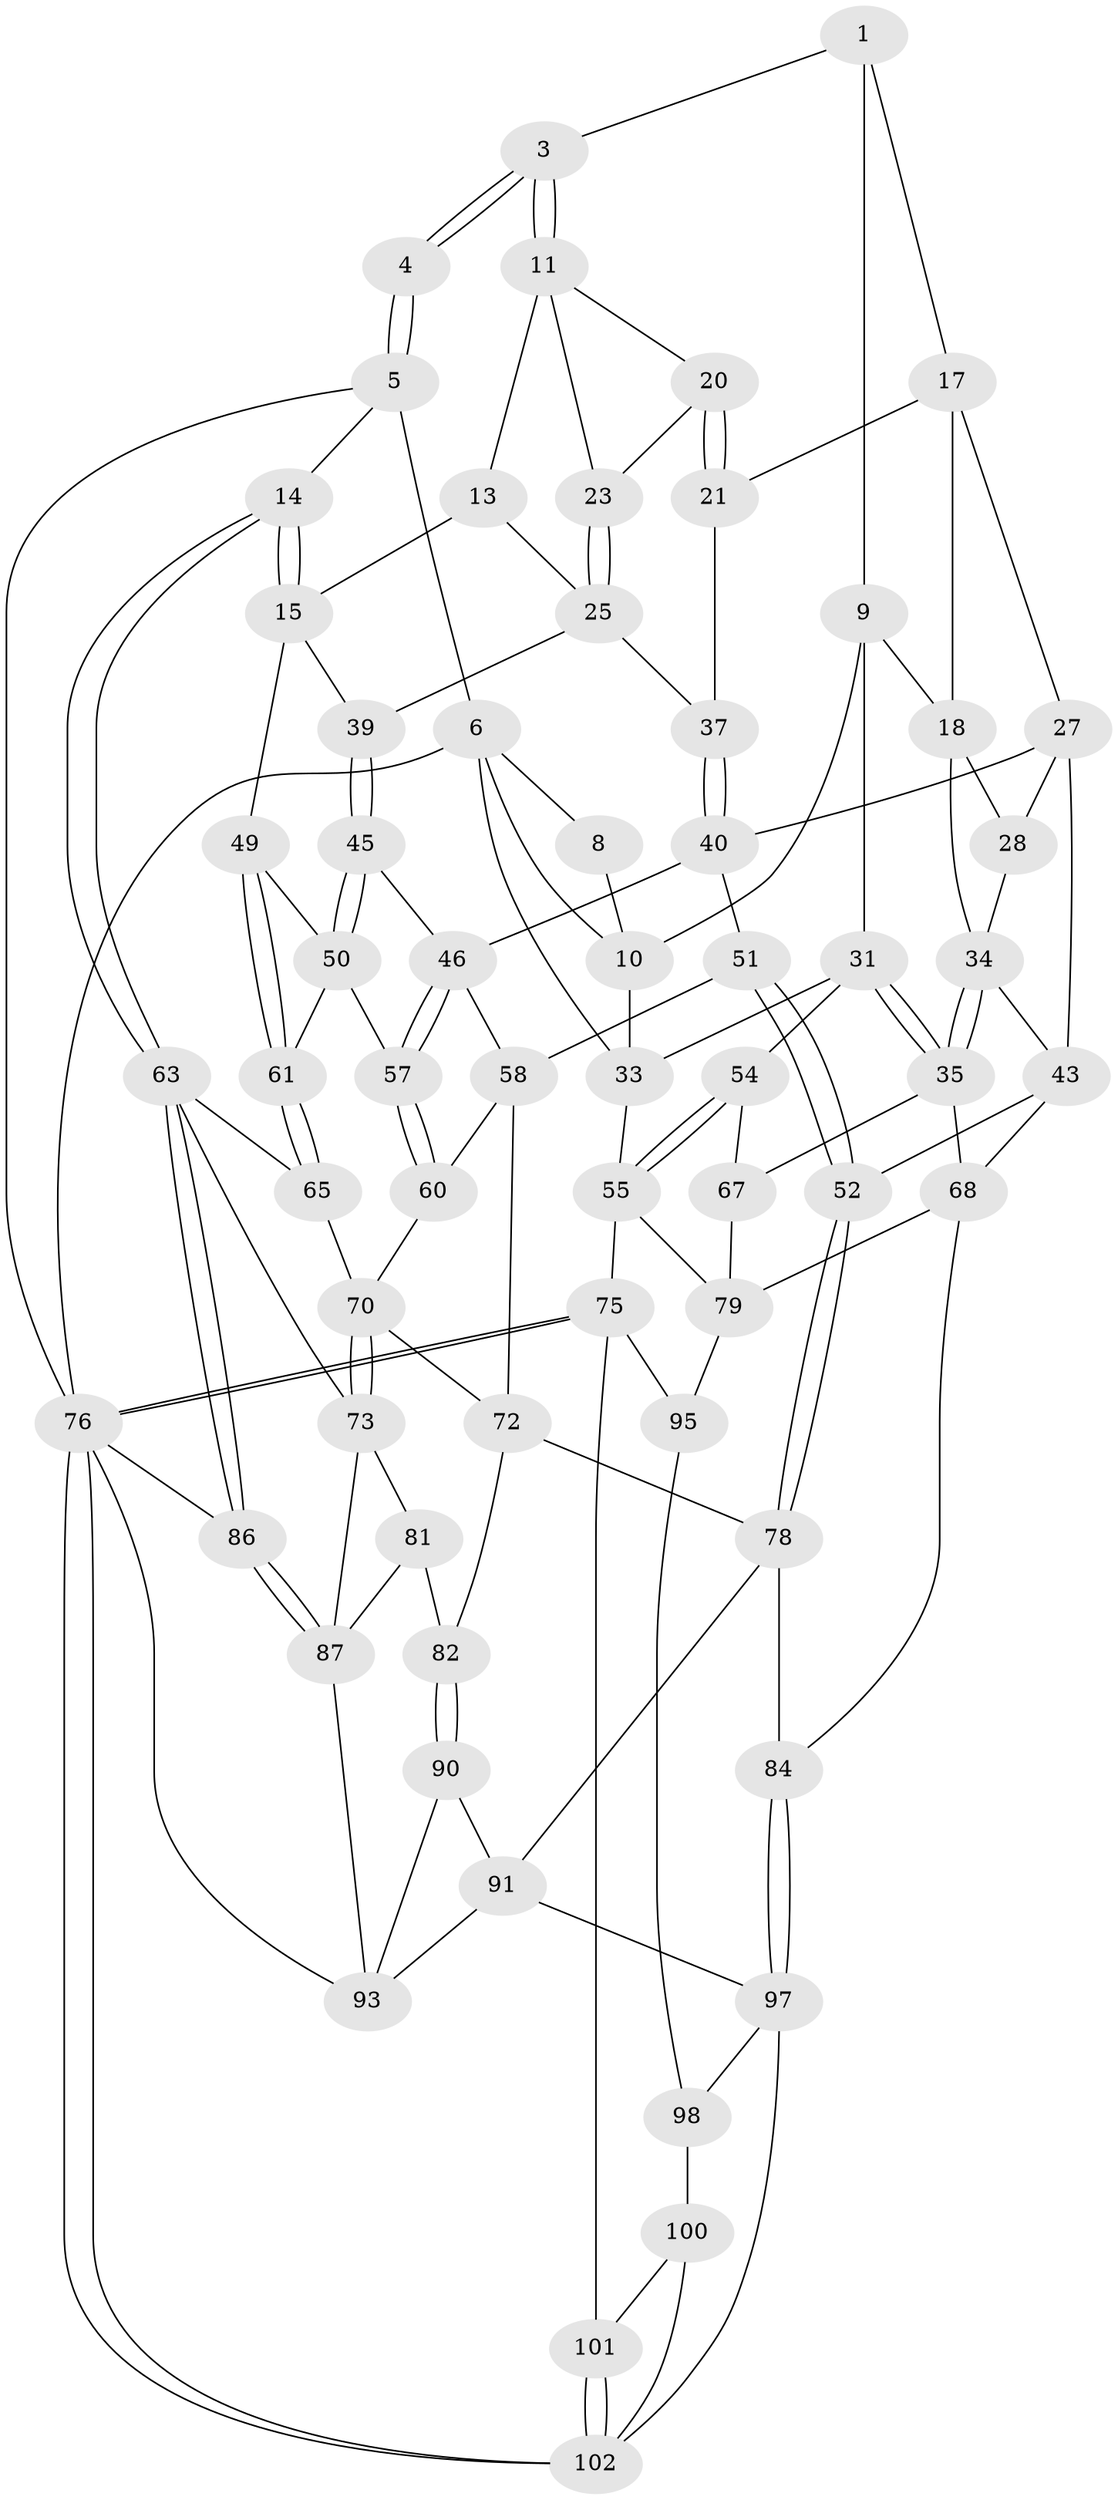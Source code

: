 // original degree distribution, {3: 0.02830188679245283, 5: 0.5754716981132075, 4: 0.19811320754716982, 6: 0.19811320754716982}
// Generated by graph-tools (version 1.1) at 2025/42/03/06/25 10:42:36]
// undirected, 65 vertices, 142 edges
graph export_dot {
graph [start="1"]
  node [color=gray90,style=filled];
  1 [pos="+0.23622866873223808+0",super="+2"];
  3 [pos="+0.5121999009813809+0"];
  4 [pos="+0.9311949279067826+0"];
  5 [pos="+1+0"];
  6 [pos="+0+0",super="+7"];
  8 [pos="+0+0"];
  9 [pos="+0.21283316601519411+0.05786773542567582",super="+19"];
  10 [pos="+0.15687012342796072+0.1706356749353098",super="+30"];
  11 [pos="+0.6338256574103799+0.05859172682092651",super="+12"];
  13 [pos="+0.8652751886793852+0",super="+16"];
  14 [pos="+1+0.32068670295851115"];
  15 [pos="+1+0.28384807114951743",super="+38"];
  17 [pos="+0.4243565592308612+0.09629874206672767",super="+22"];
  18 [pos="+0.4201130996270367+0.10126829568331168",super="+29"];
  20 [pos="+0.6100020068898331+0.16622147108747892",super="+24"];
  21 [pos="+0.5162700988037167+0.20141246288793263",super="+26"];
  23 [pos="+0.7620931707289097+0.15160233377863996"];
  25 [pos="+0.7702336433453221+0.16845902035599628",super="+36"];
  27 [pos="+0.5116614383669683+0.25348078669382584",super="+41"];
  28 [pos="+0.4709937201481497+0.27041756241129544"];
  31 [pos="+0.20064542673658184+0.2879726502784266",super="+32"];
  33 [pos="+0.15050541015948354+0.2520576081908255",super="+44"];
  34 [pos="+0.3259595207432357+0.34956031947870336",super="+42"];
  35 [pos="+0.2790273109149897+0.39089128782619365",super="+66"];
  37 [pos="+0.6581477355170811+0.30060695459581627"];
  39 [pos="+0.830242906188454+0.3036543297353977"];
  40 [pos="+0.6539344073468804+0.3110818570775854",super="+48"];
  43 [pos="+0.552853693595131+0.368202059324353",super="+53"];
  45 [pos="+0.7498268191251738+0.37342754318090776"];
  46 [pos="+0.7409235300149565+0.3767346734650317",super="+47"];
  49 [pos="+0.8402827396839927+0.4006302355300143"];
  50 [pos="+0.8031402516575895+0.41119294594643635",super="+56"];
  51 [pos="+0.6259709482215379+0.49907869949688605"];
  52 [pos="+0.5413942587989282+0.49352642821184367"];
  54 [pos="+0.052424680939617246+0.3896120161534504"];
  55 [pos="+0+0.35499535927215053",super="+74"];
  57 [pos="+0.766150594971968+0.4435556043395009"];
  58 [pos="+0.7024462680691125+0.4477802634382406",super="+59"];
  60 [pos="+0.743773076040041+0.4595621823483182"];
  61 [pos="+0.8563401936811654+0.4377159615989159",super="+62"];
  63 [pos="+1+0.40837914121531166",super="+64"];
  65 [pos="+0.8640032478578914+0.4461221351680302",super="+69"];
  67 [pos="+0.09348874576280398+0.5059293483870628"];
  68 [pos="+0.33179715918766256+0.5371672261075995",super="+85"];
  70 [pos="+0.8068456436022303+0.5257472732979602",super="+71"];
  72 [pos="+0.7234282053981858+0.5704503185935738",super="+77"];
  73 [pos="+0.8797782361692987+0.5636859329071362",super="+80"];
  75 [pos="+0+0.7042505475080315",super="+96"];
  76 [pos="+0+1",super="+88"];
  78 [pos="+0.5984490090638208+0.6544907053144432",super="+83"];
  79 [pos="+0.010710359907644061+0.5511531734261906",super="+89"];
  81 [pos="+0.8086557232657137+0.7018076568202002"];
  82 [pos="+0.7786282985280721+0.7117869665409322"];
  84 [pos="+0.3395405335021457+0.7068223389207472"];
  86 [pos="+1+0.5559781207182917"];
  87 [pos="+0.9662510021585563+0.6583173396087358",super="+92"];
  90 [pos="+0.7145080770587108+0.8155139665645478"];
  91 [pos="+0.6070662672074159+0.8114749026752427",super="+103"];
  93 [pos="+1+1",super="+94"];
  95 [pos="+0.14850320514382834+0.7499969475157274"];
  97 [pos="+0.3287177927940122+0.9168944704465879",super="+104"];
  98 [pos="+0.1898979098397182+0.903288553551403",super="+99"];
  100 [pos="+0.12794495243330947+0.90653001722261",super="+105"];
  101 [pos="+0.08987705179768268+0.8508817175322781"];
  102 [pos="+0+1",super="+106"];
  1 -- 9;
  1 -- 3;
  1 -- 17;
  3 -- 4;
  3 -- 4;
  3 -- 11;
  3 -- 11;
  4 -- 5;
  4 -- 5;
  5 -- 6;
  5 -- 14;
  5 -- 76;
  6 -- 76;
  6 -- 8;
  6 -- 33;
  6 -- 10;
  8 -- 10;
  9 -- 10;
  9 -- 18;
  9 -- 31;
  10 -- 33;
  11 -- 20;
  11 -- 13;
  11 -- 23;
  13 -- 25;
  13 -- 15;
  14 -- 15;
  14 -- 15;
  14 -- 63;
  14 -- 63;
  15 -- 49;
  15 -- 39;
  17 -- 18;
  17 -- 27;
  17 -- 21;
  18 -- 28;
  18 -- 34;
  20 -- 21 [weight=2];
  20 -- 21;
  20 -- 23;
  21 -- 37;
  23 -- 25;
  23 -- 25;
  25 -- 37;
  25 -- 39;
  27 -- 28;
  27 -- 40;
  27 -- 43;
  28 -- 34;
  31 -- 35;
  31 -- 35;
  31 -- 33;
  31 -- 54;
  33 -- 55;
  34 -- 35;
  34 -- 35;
  34 -- 43;
  35 -- 67;
  35 -- 68;
  37 -- 40;
  37 -- 40;
  39 -- 45;
  39 -- 45;
  40 -- 51;
  40 -- 46;
  43 -- 52;
  43 -- 68;
  45 -- 46;
  45 -- 50;
  45 -- 50;
  46 -- 57;
  46 -- 57;
  46 -- 58;
  49 -- 50;
  49 -- 61;
  49 -- 61;
  50 -- 57;
  50 -- 61;
  51 -- 52;
  51 -- 52;
  51 -- 58;
  52 -- 78;
  52 -- 78;
  54 -- 55;
  54 -- 55;
  54 -- 67;
  55 -- 75;
  55 -- 79;
  57 -- 60;
  57 -- 60;
  58 -- 60;
  58 -- 72;
  60 -- 70;
  61 -- 65 [weight=2];
  61 -- 65;
  63 -- 86;
  63 -- 86;
  63 -- 65;
  63 -- 73;
  65 -- 70;
  67 -- 79;
  68 -- 84;
  68 -- 79;
  70 -- 73;
  70 -- 73;
  70 -- 72;
  72 -- 82;
  72 -- 78;
  73 -- 81;
  73 -- 87;
  75 -- 76;
  75 -- 76;
  75 -- 101;
  75 -- 95;
  76 -- 102;
  76 -- 102;
  76 -- 93;
  76 -- 86;
  78 -- 91;
  78 -- 84;
  79 -- 95;
  81 -- 82;
  81 -- 87;
  82 -- 90;
  82 -- 90;
  84 -- 97;
  84 -- 97;
  86 -- 87;
  86 -- 87;
  87 -- 93;
  90 -- 91;
  90 -- 93;
  91 -- 97;
  91 -- 93;
  95 -- 98;
  97 -- 98;
  97 -- 102;
  98 -- 100 [weight=2];
  100 -- 101;
  100 -- 102;
  101 -- 102;
  101 -- 102;
}
